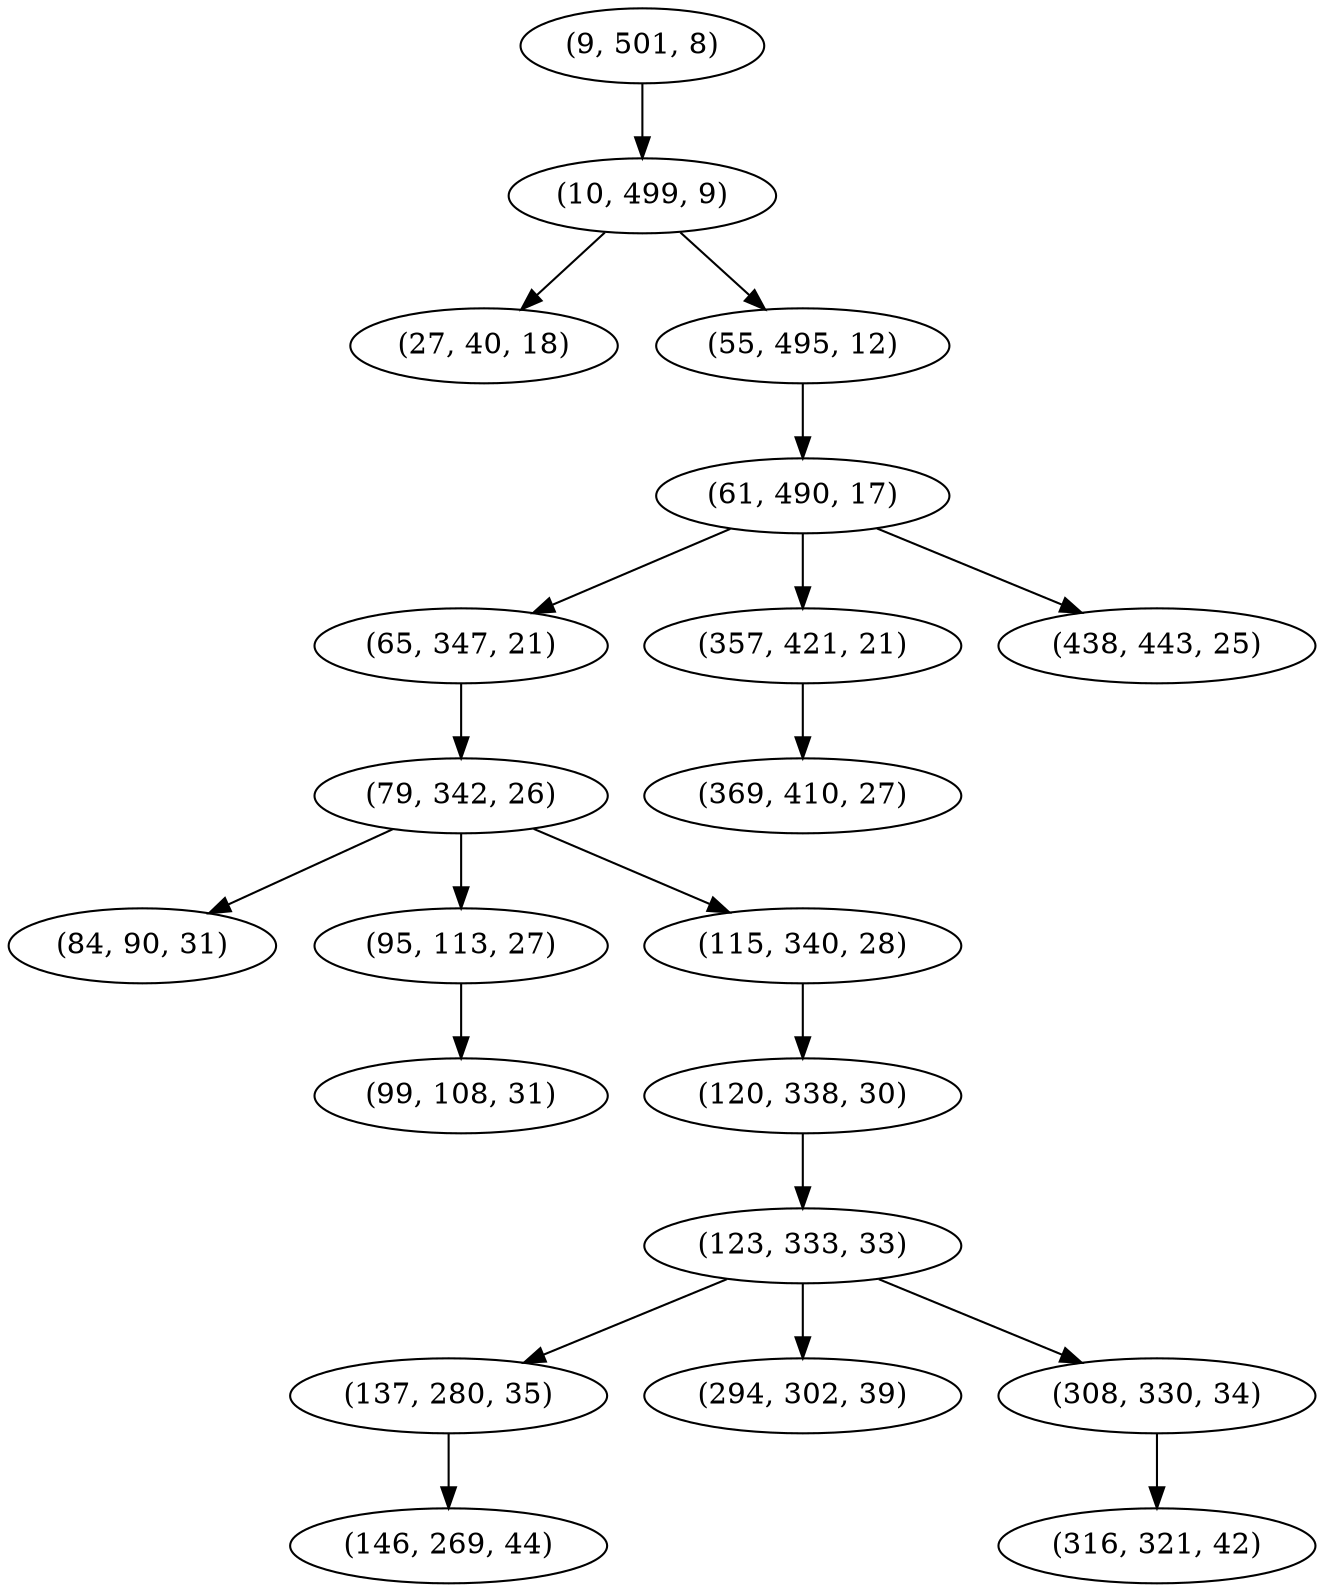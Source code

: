 digraph tree {
    "(9, 501, 8)";
    "(10, 499, 9)";
    "(27, 40, 18)";
    "(55, 495, 12)";
    "(61, 490, 17)";
    "(65, 347, 21)";
    "(79, 342, 26)";
    "(84, 90, 31)";
    "(95, 113, 27)";
    "(99, 108, 31)";
    "(115, 340, 28)";
    "(120, 338, 30)";
    "(123, 333, 33)";
    "(137, 280, 35)";
    "(146, 269, 44)";
    "(294, 302, 39)";
    "(308, 330, 34)";
    "(316, 321, 42)";
    "(357, 421, 21)";
    "(369, 410, 27)";
    "(438, 443, 25)";
    "(9, 501, 8)" -> "(10, 499, 9)";
    "(10, 499, 9)" -> "(27, 40, 18)";
    "(10, 499, 9)" -> "(55, 495, 12)";
    "(55, 495, 12)" -> "(61, 490, 17)";
    "(61, 490, 17)" -> "(65, 347, 21)";
    "(61, 490, 17)" -> "(357, 421, 21)";
    "(61, 490, 17)" -> "(438, 443, 25)";
    "(65, 347, 21)" -> "(79, 342, 26)";
    "(79, 342, 26)" -> "(84, 90, 31)";
    "(79, 342, 26)" -> "(95, 113, 27)";
    "(79, 342, 26)" -> "(115, 340, 28)";
    "(95, 113, 27)" -> "(99, 108, 31)";
    "(115, 340, 28)" -> "(120, 338, 30)";
    "(120, 338, 30)" -> "(123, 333, 33)";
    "(123, 333, 33)" -> "(137, 280, 35)";
    "(123, 333, 33)" -> "(294, 302, 39)";
    "(123, 333, 33)" -> "(308, 330, 34)";
    "(137, 280, 35)" -> "(146, 269, 44)";
    "(308, 330, 34)" -> "(316, 321, 42)";
    "(357, 421, 21)" -> "(369, 410, 27)";
}
